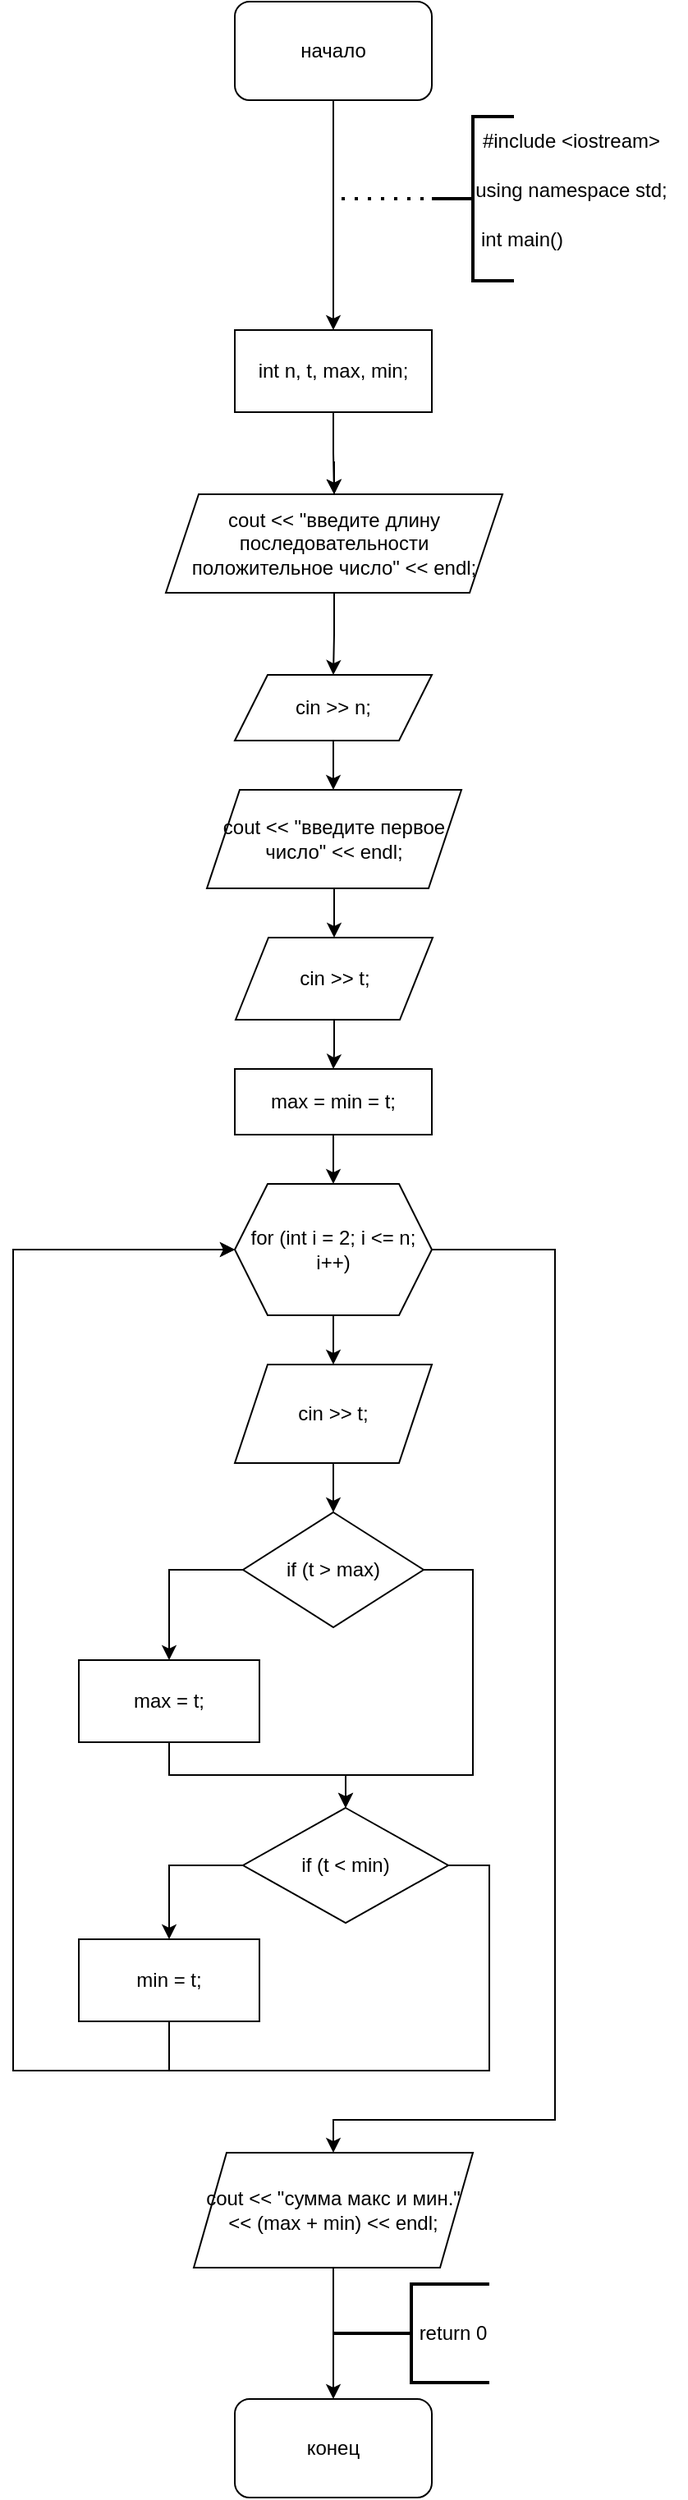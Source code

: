 <mxfile version="15.8.6" type="device"><diagram id="bHxZUspakGRoSfMJKtIn" name="Page-1"><mxGraphModel dx="593" dy="329" grid="1" gridSize="10" guides="1" tooltips="1" connect="1" arrows="1" fold="1" page="1" pageScale="1" pageWidth="850" pageHeight="1100" math="0" shadow="0"><root><mxCell id="0"/><mxCell id="1" parent="0"/><mxCell id="AihUcwwXaQLzdlHgGcjU-1" style="edgeStyle=orthogonalEdgeStyle;rounded=0;orthogonalLoop=1;jettySize=auto;html=1;" edge="1" parent="1" source="AihUcwwXaQLzdlHgGcjU-2" target="AihUcwwXaQLzdlHgGcjU-8"><mxGeometry relative="1" as="geometry"/></mxCell><mxCell id="AihUcwwXaQLzdlHgGcjU-2" value="начало" style="rounded=1;whiteSpace=wrap;html=1;" vertex="1" parent="1"><mxGeometry x="365" y="30" width="120" height="60" as="geometry"/></mxCell><mxCell id="AihUcwwXaQLzdlHgGcjU-3" value="" style="strokeWidth=2;html=1;shape=mxgraph.flowchart.annotation_2;align=left;labelPosition=right;pointerEvents=1;" vertex="1" parent="1"><mxGeometry x="485" y="100" width="50" height="100" as="geometry"/></mxCell><mxCell id="AihUcwwXaQLzdlHgGcjU-4" value="#include &amp;lt;iostream&amp;gt; " style="text;html=1;strokeColor=none;fillColor=none;align=center;verticalAlign=middle;whiteSpace=wrap;rounded=0;" vertex="1" parent="1"><mxGeometry x="500" y="100" width="140" height="30" as="geometry"/></mxCell><mxCell id="AihUcwwXaQLzdlHgGcjU-5" value="using namespace std;" style="text;html=1;strokeColor=none;fillColor=none;align=center;verticalAlign=middle;whiteSpace=wrap;rounded=0;" vertex="1" parent="1"><mxGeometry x="510" y="130" width="120" height="30" as="geometry"/></mxCell><mxCell id="AihUcwwXaQLzdlHgGcjU-6" value="int main()" style="text;html=1;strokeColor=none;fillColor=none;align=center;verticalAlign=middle;whiteSpace=wrap;rounded=0;" vertex="1" parent="1"><mxGeometry x="510" y="160" width="60" height="30" as="geometry"/></mxCell><mxCell id="AihUcwwXaQLzdlHgGcjU-44" style="edgeStyle=orthogonalEdgeStyle;rounded=0;orthogonalLoop=1;jettySize=auto;html=1;" edge="1" parent="1" source="AihUcwwXaQLzdlHgGcjU-8" target="AihUcwwXaQLzdlHgGcjU-12"><mxGeometry relative="1" as="geometry"/></mxCell><mxCell id="AihUcwwXaQLzdlHgGcjU-8" value="int n, t, max, min;" style="rounded=0;whiteSpace=wrap;html=1;" vertex="1" parent="1"><mxGeometry x="365" y="230" width="120" height="50" as="geometry"/></mxCell><mxCell id="AihUcwwXaQLzdlHgGcjU-9" style="edgeStyle=orthogonalEdgeStyle;rounded=0;orthogonalLoop=1;jettySize=auto;html=1;" edge="1" parent="1" target="AihUcwwXaQLzdlHgGcjU-12"><mxGeometry relative="1" as="geometry"><mxPoint x="425" y="340" as="sourcePoint"/></mxGeometry></mxCell><mxCell id="AihUcwwXaQLzdlHgGcjU-11" style="edgeStyle=orthogonalEdgeStyle;rounded=0;orthogonalLoop=1;jettySize=auto;html=1;" edge="1" parent="1" source="AihUcwwXaQLzdlHgGcjU-12" target="AihUcwwXaQLzdlHgGcjU-14"><mxGeometry relative="1" as="geometry"/></mxCell><mxCell id="AihUcwwXaQLzdlHgGcjU-12" value="cout &amp;lt;&amp;lt; &quot;введите длину последовательности положительное число&quot; &amp;lt;&amp;lt; endl;" style="shape=parallelogram;perimeter=parallelogramPerimeter;whiteSpace=wrap;html=1;fixedSize=1;" vertex="1" parent="1"><mxGeometry x="323" y="330" width="205" height="60" as="geometry"/></mxCell><mxCell id="AihUcwwXaQLzdlHgGcjU-13" style="edgeStyle=orthogonalEdgeStyle;rounded=0;orthogonalLoop=1;jettySize=auto;html=1;" edge="1" parent="1" source="AihUcwwXaQLzdlHgGcjU-14"><mxGeometry relative="1" as="geometry"><mxPoint x="425" y="510" as="targetPoint"/></mxGeometry></mxCell><mxCell id="AihUcwwXaQLzdlHgGcjU-14" value="cin &gt;&gt; n;" style="shape=parallelogram;perimeter=parallelogramPerimeter;whiteSpace=wrap;html=1;fixedSize=1;" vertex="1" parent="1"><mxGeometry x="365" y="440" width="120" height="40" as="geometry"/></mxCell><mxCell id="AihUcwwXaQLzdlHgGcjU-55" style="edgeStyle=orthogonalEdgeStyle;rounded=0;orthogonalLoop=1;jettySize=auto;html=1;entryX=0.5;entryY=0;entryDx=0;entryDy=0;" edge="1" parent="1" source="AihUcwwXaQLzdlHgGcjU-45" target="AihUcwwXaQLzdlHgGcjU-46"><mxGeometry relative="1" as="geometry"/></mxCell><mxCell id="AihUcwwXaQLzdlHgGcjU-45" value="cout &lt;&lt; &quot;введите первое число&quot; &lt;&lt; endl;" style="shape=parallelogram;perimeter=parallelogramPerimeter;whiteSpace=wrap;html=1;fixedSize=1;" vertex="1" parent="1"><mxGeometry x="348" y="510" width="155" height="60" as="geometry"/></mxCell><mxCell id="AihUcwwXaQLzdlHgGcjU-56" style="edgeStyle=orthogonalEdgeStyle;rounded=0;orthogonalLoop=1;jettySize=auto;html=1;entryX=0.5;entryY=0;entryDx=0;entryDy=0;" edge="1" parent="1" source="AihUcwwXaQLzdlHgGcjU-46" target="AihUcwwXaQLzdlHgGcjU-47"><mxGeometry relative="1" as="geometry"/></mxCell><mxCell id="AihUcwwXaQLzdlHgGcjU-46" value="cin &gt;&gt; t;" style="shape=parallelogram;perimeter=parallelogramPerimeter;whiteSpace=wrap;html=1;fixedSize=1;" vertex="1" parent="1"><mxGeometry x="365.5" y="600" width="120" height="50" as="geometry"/></mxCell><mxCell id="AihUcwwXaQLzdlHgGcjU-57" style="edgeStyle=orthogonalEdgeStyle;rounded=0;orthogonalLoop=1;jettySize=auto;html=1;entryX=0.5;entryY=0;entryDx=0;entryDy=0;" edge="1" parent="1" source="AihUcwwXaQLzdlHgGcjU-47" target="AihUcwwXaQLzdlHgGcjU-48"><mxGeometry relative="1" as="geometry"/></mxCell><mxCell id="AihUcwwXaQLzdlHgGcjU-47" value="max = min = t;" style="rounded=0;whiteSpace=wrap;html=1;" vertex="1" parent="1"><mxGeometry x="365" y="680" width="120" height="40" as="geometry"/></mxCell><mxCell id="AihUcwwXaQLzdlHgGcjU-58" style="edgeStyle=orthogonalEdgeStyle;rounded=0;orthogonalLoop=1;jettySize=auto;html=1;" edge="1" parent="1" source="AihUcwwXaQLzdlHgGcjU-48" target="AihUcwwXaQLzdlHgGcjU-50"><mxGeometry relative="1" as="geometry"/></mxCell><mxCell id="AihUcwwXaQLzdlHgGcjU-71" style="edgeStyle=orthogonalEdgeStyle;rounded=0;orthogonalLoop=1;jettySize=auto;html=1;entryX=0.5;entryY=0;entryDx=0;entryDy=0;" edge="1" parent="1" source="AihUcwwXaQLzdlHgGcjU-48" target="AihUcwwXaQLzdlHgGcjU-70"><mxGeometry relative="1" as="geometry"><Array as="points"><mxPoint x="560" y="790"/><mxPoint x="560" y="1320"/><mxPoint x="425" y="1320"/></Array></mxGeometry></mxCell><mxCell id="AihUcwwXaQLzdlHgGcjU-48" value="for (int i = 2; i &lt;= n; i++)" style="shape=hexagon;perimeter=hexagonPerimeter2;whiteSpace=wrap;html=1;fixedSize=1;" vertex="1" parent="1"><mxGeometry x="365" y="750" width="120" height="80" as="geometry"/></mxCell><mxCell id="AihUcwwXaQLzdlHgGcjU-59" style="edgeStyle=orthogonalEdgeStyle;rounded=0;orthogonalLoop=1;jettySize=auto;html=1;" edge="1" parent="1" source="AihUcwwXaQLzdlHgGcjU-50" target="AihUcwwXaQLzdlHgGcjU-51"><mxGeometry relative="1" as="geometry"/></mxCell><mxCell id="AihUcwwXaQLzdlHgGcjU-50" value="cin &gt;&gt; t;" style="shape=parallelogram;perimeter=parallelogramPerimeter;whiteSpace=wrap;html=1;fixedSize=1;" vertex="1" parent="1"><mxGeometry x="365" y="860" width="120" height="60" as="geometry"/></mxCell><mxCell id="AihUcwwXaQLzdlHgGcjU-60" style="edgeStyle=orthogonalEdgeStyle;rounded=0;orthogonalLoop=1;jettySize=auto;html=1;entryX=0.5;entryY=0;entryDx=0;entryDy=0;" edge="1" parent="1" source="AihUcwwXaQLzdlHgGcjU-51" target="AihUcwwXaQLzdlHgGcjU-52"><mxGeometry relative="1" as="geometry"><Array as="points"><mxPoint x="325" y="985"/></Array></mxGeometry></mxCell><mxCell id="AihUcwwXaQLzdlHgGcjU-67" style="edgeStyle=orthogonalEdgeStyle;rounded=0;orthogonalLoop=1;jettySize=auto;html=1;entryX=0.5;entryY=0;entryDx=0;entryDy=0;" edge="1" parent="1" source="AihUcwwXaQLzdlHgGcjU-51" target="AihUcwwXaQLzdlHgGcjU-53"><mxGeometry relative="1" as="geometry"><mxPoint x="500" y="1120" as="targetPoint"/><Array as="points"><mxPoint x="510" y="985"/><mxPoint x="510" y="1110"/><mxPoint x="433" y="1110"/></Array></mxGeometry></mxCell><mxCell id="AihUcwwXaQLzdlHgGcjU-51" value="if (t &gt; max)" style="rhombus;whiteSpace=wrap;html=1;" vertex="1" parent="1"><mxGeometry x="370" y="950" width="110" height="70" as="geometry"/></mxCell><mxCell id="AihUcwwXaQLzdlHgGcjU-62" style="edgeStyle=orthogonalEdgeStyle;rounded=0;orthogonalLoop=1;jettySize=auto;html=1;entryX=0.5;entryY=0;entryDx=0;entryDy=0;" edge="1" parent="1" source="AihUcwwXaQLzdlHgGcjU-52" target="AihUcwwXaQLzdlHgGcjU-53"><mxGeometry relative="1" as="geometry"><Array as="points"><mxPoint x="325" y="1110"/><mxPoint x="433" y="1110"/></Array></mxGeometry></mxCell><mxCell id="AihUcwwXaQLzdlHgGcjU-52" value="max = t;" style="rounded=0;whiteSpace=wrap;html=1;" vertex="1" parent="1"><mxGeometry x="270" y="1040" width="110" height="50" as="geometry"/></mxCell><mxCell id="AihUcwwXaQLzdlHgGcjU-61" style="edgeStyle=orthogonalEdgeStyle;rounded=0;orthogonalLoop=1;jettySize=auto;html=1;entryX=0.5;entryY=0;entryDx=0;entryDy=0;" edge="1" parent="1" source="AihUcwwXaQLzdlHgGcjU-53" target="AihUcwwXaQLzdlHgGcjU-54"><mxGeometry relative="1" as="geometry"><Array as="points"><mxPoint x="325" y="1165"/></Array></mxGeometry></mxCell><mxCell id="AihUcwwXaQLzdlHgGcjU-69" style="edgeStyle=orthogonalEdgeStyle;rounded=0;orthogonalLoop=1;jettySize=auto;html=1;entryX=0;entryY=0.5;entryDx=0;entryDy=0;" edge="1" parent="1" source="AihUcwwXaQLzdlHgGcjU-53" target="AihUcwwXaQLzdlHgGcjU-48"><mxGeometry relative="1" as="geometry"><mxPoint x="360" y="790" as="targetPoint"/><Array as="points"><mxPoint x="520" y="1165"/><mxPoint x="520" y="1290"/><mxPoint x="230" y="1290"/><mxPoint x="230" y="790"/></Array></mxGeometry></mxCell><mxCell id="AihUcwwXaQLzdlHgGcjU-53" value="if (t &lt; min)" style="rhombus;whiteSpace=wrap;html=1;" vertex="1" parent="1"><mxGeometry x="370" y="1130" width="125" height="70" as="geometry"/></mxCell><mxCell id="AihUcwwXaQLzdlHgGcjU-68" style="edgeStyle=orthogonalEdgeStyle;rounded=0;orthogonalLoop=1;jettySize=auto;html=1;entryX=0;entryY=0.5;entryDx=0;entryDy=0;" edge="1" parent="1" source="AihUcwwXaQLzdlHgGcjU-54" target="AihUcwwXaQLzdlHgGcjU-48"><mxGeometry relative="1" as="geometry"><mxPoint x="360" y="790" as="targetPoint"/><Array as="points"><mxPoint x="325" y="1290"/><mxPoint x="230" y="1290"/><mxPoint x="230" y="790"/></Array></mxGeometry></mxCell><mxCell id="AihUcwwXaQLzdlHgGcjU-54" value="min = t;" style="rounded=0;whiteSpace=wrap;html=1;" vertex="1" parent="1"><mxGeometry x="270" y="1210" width="110" height="50" as="geometry"/></mxCell><mxCell id="AihUcwwXaQLzdlHgGcjU-73" style="edgeStyle=orthogonalEdgeStyle;rounded=0;orthogonalLoop=1;jettySize=auto;html=1;" edge="1" parent="1" source="AihUcwwXaQLzdlHgGcjU-70" target="AihUcwwXaQLzdlHgGcjU-72"><mxGeometry relative="1" as="geometry"/></mxCell><mxCell id="AihUcwwXaQLzdlHgGcjU-70" value="cout &lt;&lt; &quot;сумма макс и мин.&quot; &lt;&lt; (max + min) &lt;&lt; endl;" style="shape=parallelogram;perimeter=parallelogramPerimeter;whiteSpace=wrap;html=1;fixedSize=1;" vertex="1" parent="1"><mxGeometry x="340" y="1340" width="170" height="70" as="geometry"/></mxCell><mxCell id="AihUcwwXaQLzdlHgGcjU-72" value="конец" style="rounded=1;whiteSpace=wrap;html=1;" vertex="1" parent="1"><mxGeometry x="365" y="1490" width="120" height="60" as="geometry"/></mxCell><mxCell id="AihUcwwXaQLzdlHgGcjU-74" value="" style="endArrow=none;dashed=1;html=1;dashPattern=1 3;strokeWidth=2;rounded=0;entryX=0;entryY=0.5;entryDx=0;entryDy=0;entryPerimeter=0;" edge="1" parent="1" target="AihUcwwXaQLzdlHgGcjU-3"><mxGeometry width="50" height="50" relative="1" as="geometry"><mxPoint x="430" y="150" as="sourcePoint"/><mxPoint x="460" y="190" as="targetPoint"/></mxGeometry></mxCell><mxCell id="AihUcwwXaQLzdlHgGcjU-75" value="" style="strokeWidth=2;html=1;shape=mxgraph.flowchart.annotation_2;align=left;labelPosition=right;pointerEvents=1;" vertex="1" parent="1"><mxGeometry x="425" y="1420" width="95" height="60" as="geometry"/></mxCell><mxCell id="AihUcwwXaQLzdlHgGcjU-76" value="return 0" style="text;html=1;strokeColor=none;fillColor=none;align=center;verticalAlign=middle;whiteSpace=wrap;rounded=0;" vertex="1" parent="1"><mxGeometry x="468" y="1435" width="60" height="30" as="geometry"/></mxCell></root></mxGraphModel></diagram></mxfile>
